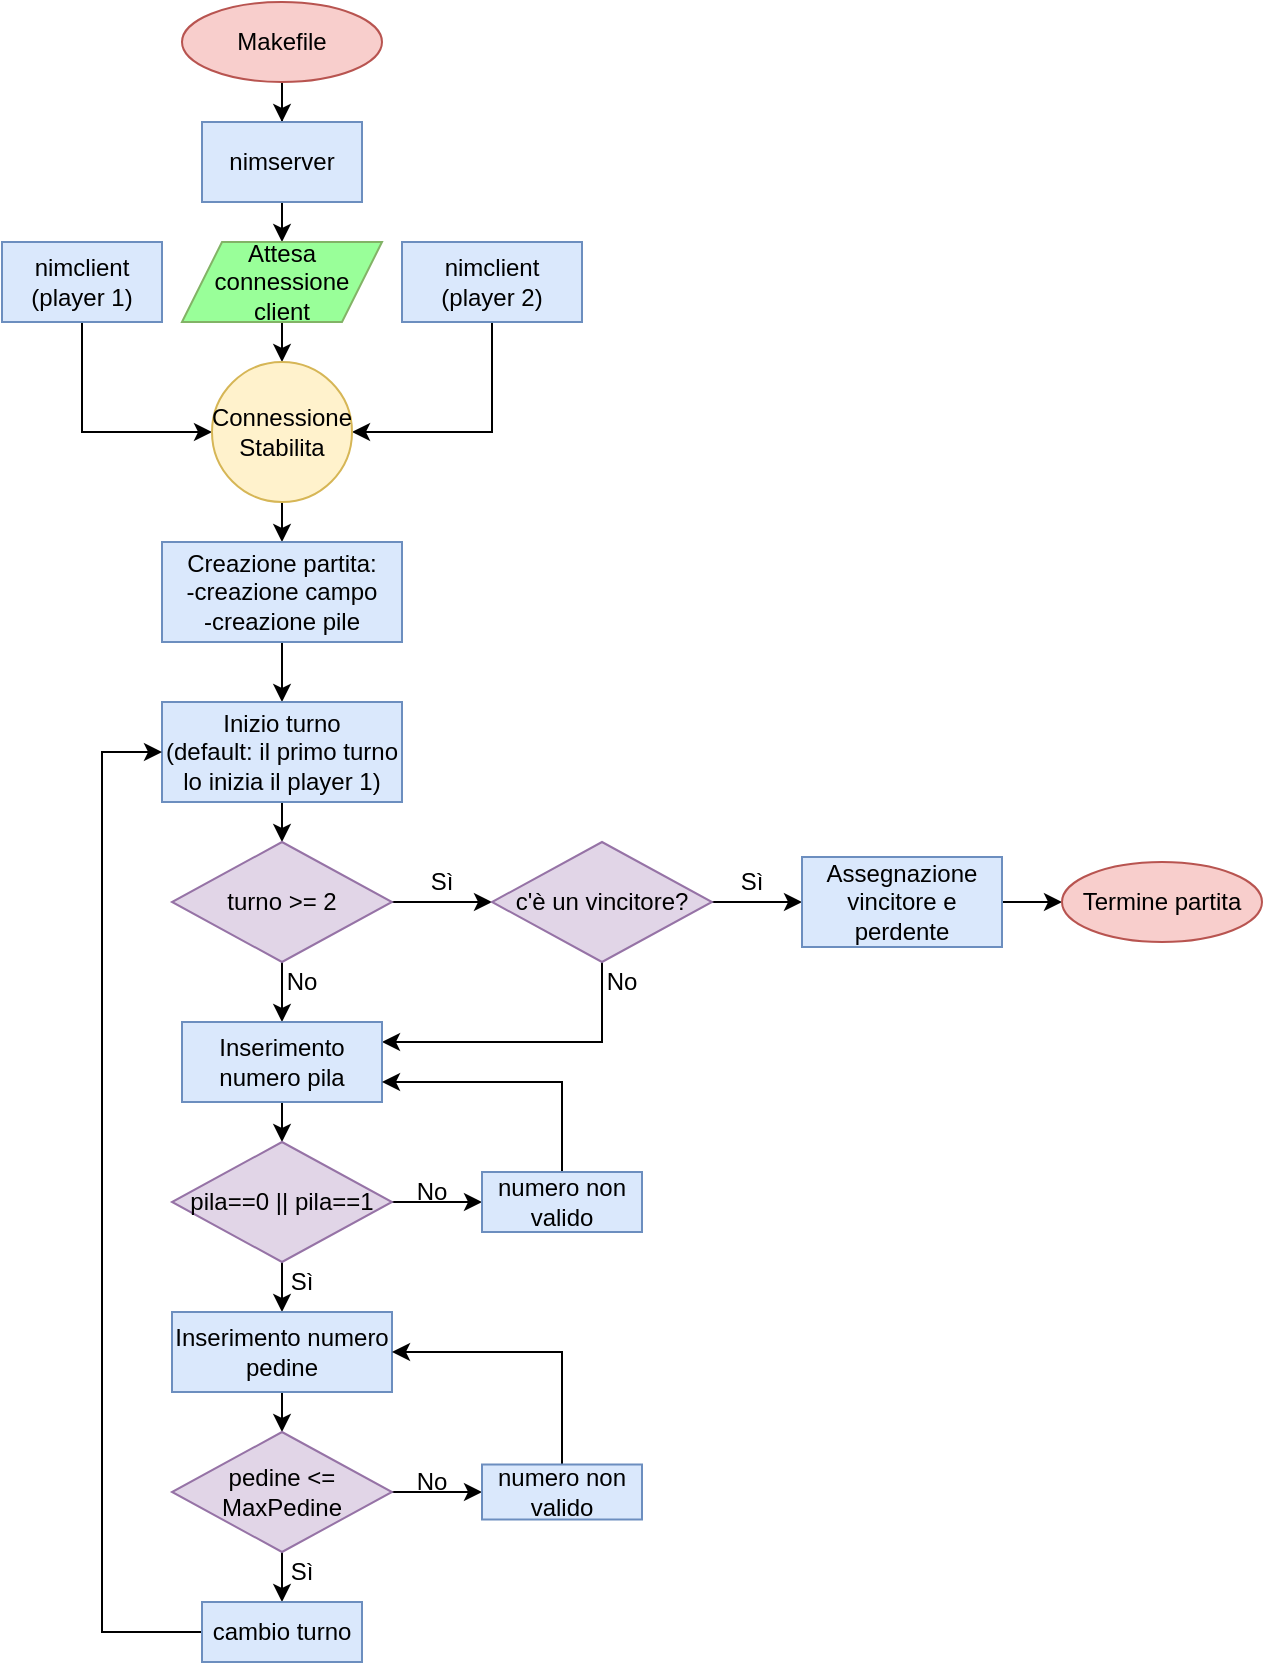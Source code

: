 <mxfile version="12.5.8" type="device"><diagram id="C5RBs43oDa-KdzZeNtuy" name="Page-1"><mxGraphModel dx="782" dy="413" grid="1" gridSize="10" guides="1" tooltips="1" connect="1" arrows="1" fold="1" page="1" pageScale="1" pageWidth="827" pageHeight="1169" math="0" shadow="0"><root><mxCell id="WIyWlLk6GJQsqaUBKTNV-0"/><mxCell id="WIyWlLk6GJQsqaUBKTNV-1" parent="WIyWlLk6GJQsqaUBKTNV-0"/><mxCell id="wGIzEX81o-WBGo8iwNZo-5" style="edgeStyle=orthogonalEdgeStyle;rounded=0;orthogonalLoop=1;jettySize=auto;html=1;exitX=0.5;exitY=1;exitDx=0;exitDy=0;" edge="1" parent="WIyWlLk6GJQsqaUBKTNV-1" source="wGIzEX81o-WBGo8iwNZo-0" target="wGIzEX81o-WBGo8iwNZo-1"><mxGeometry relative="1" as="geometry"/></mxCell><mxCell id="wGIzEX81o-WBGo8iwNZo-0" value="Makefile" style="ellipse;whiteSpace=wrap;html=1;fillColor=#f8cecc;strokeColor=#b85450;" vertex="1" parent="WIyWlLk6GJQsqaUBKTNV-1"><mxGeometry x="170" y="130" width="100" height="40" as="geometry"/></mxCell><mxCell id="wGIzEX81o-WBGo8iwNZo-6" style="edgeStyle=orthogonalEdgeStyle;rounded=0;orthogonalLoop=1;jettySize=auto;html=1;exitX=0.5;exitY=1;exitDx=0;exitDy=0;entryX=0.5;entryY=0;entryDx=0;entryDy=0;" edge="1" parent="WIyWlLk6GJQsqaUBKTNV-1" source="wGIzEX81o-WBGo8iwNZo-1" target="wGIzEX81o-WBGo8iwNZo-4"><mxGeometry relative="1" as="geometry"/></mxCell><mxCell id="wGIzEX81o-WBGo8iwNZo-1" value="nimserver" style="rounded=0;whiteSpace=wrap;html=1;fillColor=#dae8fc;strokeColor=#6c8ebf;" vertex="1" parent="WIyWlLk6GJQsqaUBKTNV-1"><mxGeometry x="180" y="190" width="80" height="40" as="geometry"/></mxCell><mxCell id="wGIzEX81o-WBGo8iwNZo-13" style="edgeStyle=orthogonalEdgeStyle;rounded=0;orthogonalLoop=1;jettySize=auto;html=1;exitX=0.5;exitY=1;exitDx=0;exitDy=0;entryX=0;entryY=0.5;entryDx=0;entryDy=0;" edge="1" parent="WIyWlLk6GJQsqaUBKTNV-1" source="wGIzEX81o-WBGo8iwNZo-2" target="wGIzEX81o-WBGo8iwNZo-9"><mxGeometry relative="1" as="geometry"/></mxCell><mxCell id="wGIzEX81o-WBGo8iwNZo-2" value="nimclient&lt;br&gt;(player 1)" style="rounded=0;whiteSpace=wrap;html=1;fillColor=#dae8fc;strokeColor=#6c8ebf;" vertex="1" parent="WIyWlLk6GJQsqaUBKTNV-1"><mxGeometry x="80" y="250" width="80" height="40" as="geometry"/></mxCell><mxCell id="wGIzEX81o-WBGo8iwNZo-12" style="edgeStyle=orthogonalEdgeStyle;rounded=0;orthogonalLoop=1;jettySize=auto;html=1;exitX=0.5;exitY=1;exitDx=0;exitDy=0;entryX=1;entryY=0.5;entryDx=0;entryDy=0;" edge="1" parent="WIyWlLk6GJQsqaUBKTNV-1" source="wGIzEX81o-WBGo8iwNZo-3" target="wGIzEX81o-WBGo8iwNZo-9"><mxGeometry relative="1" as="geometry"/></mxCell><mxCell id="wGIzEX81o-WBGo8iwNZo-3" value="nimclient&lt;br&gt;(player 2)" style="rounded=0;whiteSpace=wrap;html=1;fillColor=#dae8fc;strokeColor=#6c8ebf;" vertex="1" parent="WIyWlLk6GJQsqaUBKTNV-1"><mxGeometry x="280" y="250" width="90" height="40" as="geometry"/></mxCell><mxCell id="wGIzEX81o-WBGo8iwNZo-10" style="edgeStyle=orthogonalEdgeStyle;rounded=0;orthogonalLoop=1;jettySize=auto;html=1;exitX=0.5;exitY=1;exitDx=0;exitDy=0;entryX=0.5;entryY=0;entryDx=0;entryDy=0;" edge="1" parent="WIyWlLk6GJQsqaUBKTNV-1" source="wGIzEX81o-WBGo8iwNZo-4" target="wGIzEX81o-WBGo8iwNZo-9"><mxGeometry relative="1" as="geometry"/></mxCell><mxCell id="wGIzEX81o-WBGo8iwNZo-4" value="Attesa&lt;br&gt;connessione&lt;br&gt;client" style="shape=parallelogram;perimeter=parallelogramPerimeter;whiteSpace=wrap;html=1;rounded=0;fillColor=#99FF99;strokeColor=#82b366;gradientColor=none;strokeWidth=1;" vertex="1" parent="WIyWlLk6GJQsqaUBKTNV-1"><mxGeometry x="170" y="250" width="100" height="40" as="geometry"/></mxCell><mxCell id="wGIzEX81o-WBGo8iwNZo-17" style="edgeStyle=orthogonalEdgeStyle;rounded=0;orthogonalLoop=1;jettySize=auto;html=1;exitX=0.5;exitY=1;exitDx=0;exitDy=0;entryX=0.5;entryY=0;entryDx=0;entryDy=0;" edge="1" parent="WIyWlLk6GJQsqaUBKTNV-1" source="wGIzEX81o-WBGo8iwNZo-9" target="wGIzEX81o-WBGo8iwNZo-14"><mxGeometry relative="1" as="geometry"/></mxCell><mxCell id="wGIzEX81o-WBGo8iwNZo-9" value="Connessione&lt;br&gt;Stabilita" style="ellipse;whiteSpace=wrap;html=1;aspect=fixed;rounded=0;strokeWidth=1;fillColor=#fff2cc;strokeColor=#d6b656;" vertex="1" parent="WIyWlLk6GJQsqaUBKTNV-1"><mxGeometry x="185" y="310" width="70" height="70" as="geometry"/></mxCell><mxCell id="wGIzEX81o-WBGo8iwNZo-18" style="edgeStyle=orthogonalEdgeStyle;rounded=0;orthogonalLoop=1;jettySize=auto;html=1;exitX=0.5;exitY=1;exitDx=0;exitDy=0;" edge="1" parent="WIyWlLk6GJQsqaUBKTNV-1" source="wGIzEX81o-WBGo8iwNZo-14" target="wGIzEX81o-WBGo8iwNZo-16"><mxGeometry relative="1" as="geometry"/></mxCell><mxCell id="wGIzEX81o-WBGo8iwNZo-14" value="Creazione partita:&lt;br&gt;-creazione campo&lt;br&gt;-creazione pile" style="rounded=0;whiteSpace=wrap;html=1;fillColor=#dae8fc;strokeColor=#6c8ebf;" vertex="1" parent="WIyWlLk6GJQsqaUBKTNV-1"><mxGeometry x="160" y="400" width="120" height="50" as="geometry"/></mxCell><mxCell id="wGIzEX81o-WBGo8iwNZo-22" style="edgeStyle=orthogonalEdgeStyle;rounded=0;orthogonalLoop=1;jettySize=auto;html=1;exitX=0.5;exitY=1;exitDx=0;exitDy=0;entryX=0.5;entryY=0;entryDx=0;entryDy=0;" edge="1" parent="WIyWlLk6GJQsqaUBKTNV-1" source="wGIzEX81o-WBGo8iwNZo-16" target="wGIzEX81o-WBGo8iwNZo-19"><mxGeometry relative="1" as="geometry"/></mxCell><mxCell id="wGIzEX81o-WBGo8iwNZo-16" value="Inizio turno&lt;br&gt;(default: il primo turno lo inizia il player 1)" style="rounded=0;whiteSpace=wrap;html=1;fillColor=#dae8fc;strokeColor=#6c8ebf;" vertex="1" parent="WIyWlLk6GJQsqaUBKTNV-1"><mxGeometry x="160" y="480" width="120" height="50" as="geometry"/></mxCell><mxCell id="wGIzEX81o-WBGo8iwNZo-23" style="edgeStyle=orthogonalEdgeStyle;rounded=0;orthogonalLoop=1;jettySize=auto;html=1;exitX=1;exitY=0.5;exitDx=0;exitDy=0;entryX=0;entryY=0.5;entryDx=0;entryDy=0;" edge="1" parent="WIyWlLk6GJQsqaUBKTNV-1" source="wGIzEX81o-WBGo8iwNZo-19" target="wGIzEX81o-WBGo8iwNZo-21"><mxGeometry relative="1" as="geometry"/></mxCell><mxCell id="wGIzEX81o-WBGo8iwNZo-35" style="edgeStyle=orthogonalEdgeStyle;rounded=0;orthogonalLoop=1;jettySize=auto;html=1;exitX=0.5;exitY=1;exitDx=0;exitDy=0;entryX=0.5;entryY=0;entryDx=0;entryDy=0;" edge="1" parent="WIyWlLk6GJQsqaUBKTNV-1" source="wGIzEX81o-WBGo8iwNZo-19" target="wGIzEX81o-WBGo8iwNZo-32"><mxGeometry relative="1" as="geometry"/></mxCell><mxCell id="wGIzEX81o-WBGo8iwNZo-19" value="turno &amp;gt;= 2" style="rhombus;whiteSpace=wrap;html=1;rounded=0;strokeWidth=1;fillColor=#e1d5e7;strokeColor=#9673a6;" vertex="1" parent="WIyWlLk6GJQsqaUBKTNV-1"><mxGeometry x="165" y="550" width="110" height="60" as="geometry"/></mxCell><mxCell id="wGIzEX81o-WBGo8iwNZo-27" style="edgeStyle=orthogonalEdgeStyle;rounded=0;orthogonalLoop=1;jettySize=auto;html=1;" edge="1" parent="WIyWlLk6GJQsqaUBKTNV-1" source="wGIzEX81o-WBGo8iwNZo-21" target="wGIzEX81o-WBGo8iwNZo-26"><mxGeometry relative="1" as="geometry"/></mxCell><mxCell id="wGIzEX81o-WBGo8iwNZo-43" style="edgeStyle=orthogonalEdgeStyle;rounded=0;orthogonalLoop=1;jettySize=auto;html=1;exitX=0.5;exitY=1;exitDx=0;exitDy=0;entryX=1;entryY=0.25;entryDx=0;entryDy=0;" edge="1" parent="WIyWlLk6GJQsqaUBKTNV-1" source="wGIzEX81o-WBGo8iwNZo-21" target="wGIzEX81o-WBGo8iwNZo-32"><mxGeometry relative="1" as="geometry"/></mxCell><mxCell id="wGIzEX81o-WBGo8iwNZo-21" value="c'è un vincitore?" style="rhombus;whiteSpace=wrap;html=1;rounded=0;strokeWidth=1;fillColor=#e1d5e7;strokeColor=#9673a6;" vertex="1" parent="WIyWlLk6GJQsqaUBKTNV-1"><mxGeometry x="325" y="550" width="110" height="60" as="geometry"/></mxCell><mxCell id="wGIzEX81o-WBGo8iwNZo-25" value="Sì" style="text;html=1;strokeColor=none;fillColor=none;align=center;verticalAlign=middle;whiteSpace=wrap;rounded=0;" vertex="1" parent="WIyWlLk6GJQsqaUBKTNV-1"><mxGeometry x="280" y="560" width="40" height="20" as="geometry"/></mxCell><mxCell id="wGIzEX81o-WBGo8iwNZo-30" style="edgeStyle=orthogonalEdgeStyle;rounded=0;orthogonalLoop=1;jettySize=auto;html=1;exitX=1;exitY=0.5;exitDx=0;exitDy=0;entryX=0;entryY=0.5;entryDx=0;entryDy=0;" edge="1" parent="WIyWlLk6GJQsqaUBKTNV-1" source="wGIzEX81o-WBGo8iwNZo-26" target="wGIzEX81o-WBGo8iwNZo-29"><mxGeometry relative="1" as="geometry"/></mxCell><mxCell id="wGIzEX81o-WBGo8iwNZo-26" value="Assegnazione vincitore e perdente" style="rounded=0;whiteSpace=wrap;html=1;fillColor=#dae8fc;strokeColor=#6c8ebf;" vertex="1" parent="WIyWlLk6GJQsqaUBKTNV-1"><mxGeometry x="480" y="557.5" width="100" height="45" as="geometry"/></mxCell><mxCell id="wGIzEX81o-WBGo8iwNZo-28" value="Sì" style="text;html=1;strokeColor=none;fillColor=none;align=center;verticalAlign=middle;whiteSpace=wrap;rounded=0;" vertex="1" parent="WIyWlLk6GJQsqaUBKTNV-1"><mxGeometry x="435" y="560" width="40" height="20" as="geometry"/></mxCell><mxCell id="wGIzEX81o-WBGo8iwNZo-29" value="Termine partita" style="ellipse;whiteSpace=wrap;html=1;fillColor=#f8cecc;strokeColor=#b85450;" vertex="1" parent="WIyWlLk6GJQsqaUBKTNV-1"><mxGeometry x="610" y="560" width="100" height="40" as="geometry"/></mxCell><mxCell id="wGIzEX81o-WBGo8iwNZo-45" style="edgeStyle=orthogonalEdgeStyle;rounded=0;orthogonalLoop=1;jettySize=auto;html=1;exitX=0.5;exitY=1;exitDx=0;exitDy=0;entryX=0.5;entryY=0;entryDx=0;entryDy=0;" edge="1" parent="WIyWlLk6GJQsqaUBKTNV-1" source="wGIzEX81o-WBGo8iwNZo-32" target="wGIzEX81o-WBGo8iwNZo-39"><mxGeometry relative="1" as="geometry"/></mxCell><mxCell id="wGIzEX81o-WBGo8iwNZo-32" value="Inserimento numero pila" style="rounded=0;whiteSpace=wrap;html=1;fillColor=#dae8fc;strokeColor=#6c8ebf;" vertex="1" parent="WIyWlLk6GJQsqaUBKTNV-1"><mxGeometry x="170" y="640" width="100" height="40" as="geometry"/></mxCell><mxCell id="wGIzEX81o-WBGo8iwNZo-37" value="No" style="text;html=1;strokeColor=none;fillColor=none;align=center;verticalAlign=middle;whiteSpace=wrap;rounded=0;" vertex="1" parent="WIyWlLk6GJQsqaUBKTNV-1"><mxGeometry x="210" y="610" width="40" height="20" as="geometry"/></mxCell><mxCell id="wGIzEX81o-WBGo8iwNZo-38" value="No" style="text;html=1;strokeColor=none;fillColor=none;align=center;verticalAlign=middle;whiteSpace=wrap;rounded=0;" vertex="1" parent="WIyWlLk6GJQsqaUBKTNV-1"><mxGeometry x="370" y="610" width="40" height="20" as="geometry"/></mxCell><mxCell id="wGIzEX81o-WBGo8iwNZo-44" style="edgeStyle=orthogonalEdgeStyle;rounded=0;orthogonalLoop=1;jettySize=auto;html=1;exitX=1;exitY=0.5;exitDx=0;exitDy=0;entryX=0;entryY=0.5;entryDx=0;entryDy=0;" edge="1" parent="WIyWlLk6GJQsqaUBKTNV-1" source="wGIzEX81o-WBGo8iwNZo-39" target="wGIzEX81o-WBGo8iwNZo-40"><mxGeometry relative="1" as="geometry"/></mxCell><mxCell id="wGIzEX81o-WBGo8iwNZo-47" style="edgeStyle=orthogonalEdgeStyle;rounded=0;orthogonalLoop=1;jettySize=auto;html=1;exitX=0.5;exitY=1;exitDx=0;exitDy=0;entryX=0.5;entryY=0;entryDx=0;entryDy=0;" edge="1" parent="WIyWlLk6GJQsqaUBKTNV-1" source="wGIzEX81o-WBGo8iwNZo-39"><mxGeometry relative="1" as="geometry"><mxPoint x="220" y="785" as="targetPoint"/></mxGeometry></mxCell><mxCell id="wGIzEX81o-WBGo8iwNZo-39" value="pila==0 || pila==1" style="rhombus;whiteSpace=wrap;html=1;rounded=0;strokeWidth=1;fillColor=#e1d5e7;strokeColor=#9673a6;" vertex="1" parent="WIyWlLk6GJQsqaUBKTNV-1"><mxGeometry x="165" y="700" width="110" height="60" as="geometry"/></mxCell><mxCell id="wGIzEX81o-WBGo8iwNZo-42" style="edgeStyle=orthogonalEdgeStyle;rounded=0;orthogonalLoop=1;jettySize=auto;html=1;exitX=0.5;exitY=0;exitDx=0;exitDy=0;entryX=1;entryY=0.75;entryDx=0;entryDy=0;" edge="1" parent="WIyWlLk6GJQsqaUBKTNV-1" source="wGIzEX81o-WBGo8iwNZo-40" target="wGIzEX81o-WBGo8iwNZo-32"><mxGeometry relative="1" as="geometry"/></mxCell><mxCell id="wGIzEX81o-WBGo8iwNZo-40" value="numero non valido" style="rounded=0;whiteSpace=wrap;html=1;fillColor=#dae8fc;strokeColor=#6c8ebf;" vertex="1" parent="WIyWlLk6GJQsqaUBKTNV-1"><mxGeometry x="320" y="715" width="80" height="30" as="geometry"/></mxCell><mxCell id="wGIzEX81o-WBGo8iwNZo-48" value="Sì" style="text;html=1;strokeColor=none;fillColor=none;align=center;verticalAlign=middle;whiteSpace=wrap;rounded=0;" vertex="1" parent="WIyWlLk6GJQsqaUBKTNV-1"><mxGeometry x="210" y="760" width="40" height="20" as="geometry"/></mxCell><mxCell id="wGIzEX81o-WBGo8iwNZo-51" value="No" style="text;html=1;strokeColor=none;fillColor=none;align=center;verticalAlign=middle;whiteSpace=wrap;rounded=0;" vertex="1" parent="WIyWlLk6GJQsqaUBKTNV-1"><mxGeometry x="275" y="715" width="40" height="20" as="geometry"/></mxCell><mxCell id="wGIzEX81o-WBGo8iwNZo-52" style="edgeStyle=orthogonalEdgeStyle;rounded=0;orthogonalLoop=1;jettySize=auto;html=1;exitX=0.5;exitY=1;exitDx=0;exitDy=0;entryX=0.5;entryY=0;entryDx=0;entryDy=0;" edge="1" parent="WIyWlLk6GJQsqaUBKTNV-1" source="wGIzEX81o-WBGo8iwNZo-53" target="wGIzEX81o-WBGo8iwNZo-56"><mxGeometry relative="1" as="geometry"/></mxCell><mxCell id="wGIzEX81o-WBGo8iwNZo-53" value="Inserimento numero pedine" style="rounded=0;whiteSpace=wrap;html=1;fillColor=#dae8fc;strokeColor=#6c8ebf;" vertex="1" parent="WIyWlLk6GJQsqaUBKTNV-1"><mxGeometry x="165" y="785" width="110" height="40" as="geometry"/></mxCell><mxCell id="wGIzEX81o-WBGo8iwNZo-54" style="edgeStyle=orthogonalEdgeStyle;rounded=0;orthogonalLoop=1;jettySize=auto;html=1;exitX=1;exitY=0.5;exitDx=0;exitDy=0;entryX=0;entryY=0.5;entryDx=0;entryDy=0;" edge="1" parent="WIyWlLk6GJQsqaUBKTNV-1" source="wGIzEX81o-WBGo8iwNZo-56" target="wGIzEX81o-WBGo8iwNZo-58"><mxGeometry relative="1" as="geometry"/></mxCell><mxCell id="wGIzEX81o-WBGo8iwNZo-55" style="edgeStyle=orthogonalEdgeStyle;rounded=0;orthogonalLoop=1;jettySize=auto;html=1;exitX=0.5;exitY=1;exitDx=0;exitDy=0;entryX=0.5;entryY=0;entryDx=0;entryDy=0;" edge="1" parent="WIyWlLk6GJQsqaUBKTNV-1" source="wGIzEX81o-WBGo8iwNZo-56" target="wGIzEX81o-WBGo8iwNZo-59"><mxGeometry relative="1" as="geometry"/></mxCell><mxCell id="wGIzEX81o-WBGo8iwNZo-56" value="pedine &amp;lt;= MaxPedine" style="rhombus;whiteSpace=wrap;html=1;rounded=0;strokeWidth=1;fillColor=#e1d5e7;strokeColor=#9673a6;" vertex="1" parent="WIyWlLk6GJQsqaUBKTNV-1"><mxGeometry x="165" y="845" width="110" height="60" as="geometry"/></mxCell><mxCell id="wGIzEX81o-WBGo8iwNZo-62" style="edgeStyle=orthogonalEdgeStyle;rounded=0;orthogonalLoop=1;jettySize=auto;html=1;exitX=0.5;exitY=0;exitDx=0;exitDy=0;entryX=1;entryY=0.5;entryDx=0;entryDy=0;" edge="1" parent="WIyWlLk6GJQsqaUBKTNV-1" source="wGIzEX81o-WBGo8iwNZo-58" target="wGIzEX81o-WBGo8iwNZo-53"><mxGeometry relative="1" as="geometry"/></mxCell><mxCell id="wGIzEX81o-WBGo8iwNZo-58" value="numero non valido" style="rounded=0;whiteSpace=wrap;html=1;fillColor=#dae8fc;strokeColor=#6c8ebf;" vertex="1" parent="WIyWlLk6GJQsqaUBKTNV-1"><mxGeometry x="320" y="861.25" width="80" height="27.5" as="geometry"/></mxCell><mxCell id="wGIzEX81o-WBGo8iwNZo-63" style="edgeStyle=orthogonalEdgeStyle;rounded=0;orthogonalLoop=1;jettySize=auto;html=1;exitX=0;exitY=0.5;exitDx=0;exitDy=0;entryX=0;entryY=0.5;entryDx=0;entryDy=0;" edge="1" parent="WIyWlLk6GJQsqaUBKTNV-1" source="wGIzEX81o-WBGo8iwNZo-59" target="wGIzEX81o-WBGo8iwNZo-16"><mxGeometry relative="1" as="geometry"><Array as="points"><mxPoint x="130" y="945"/><mxPoint x="130" y="505"/></Array></mxGeometry></mxCell><mxCell id="wGIzEX81o-WBGo8iwNZo-59" value="cambio turno" style="rounded=0;whiteSpace=wrap;html=1;fillColor=#dae8fc;strokeColor=#6c8ebf;" vertex="1" parent="WIyWlLk6GJQsqaUBKTNV-1"><mxGeometry x="180" y="930" width="80" height="30" as="geometry"/></mxCell><mxCell id="wGIzEX81o-WBGo8iwNZo-60" value="Sì" style="text;html=1;strokeColor=none;fillColor=none;align=center;verticalAlign=middle;whiteSpace=wrap;rounded=0;" vertex="1" parent="WIyWlLk6GJQsqaUBKTNV-1"><mxGeometry x="210" y="905" width="40" height="20" as="geometry"/></mxCell><mxCell id="wGIzEX81o-WBGo8iwNZo-61" value="No" style="text;html=1;strokeColor=none;fillColor=none;align=center;verticalAlign=middle;whiteSpace=wrap;rounded=0;" vertex="1" parent="WIyWlLk6GJQsqaUBKTNV-1"><mxGeometry x="275" y="860" width="40" height="20" as="geometry"/></mxCell></root></mxGraphModel></diagram></mxfile>